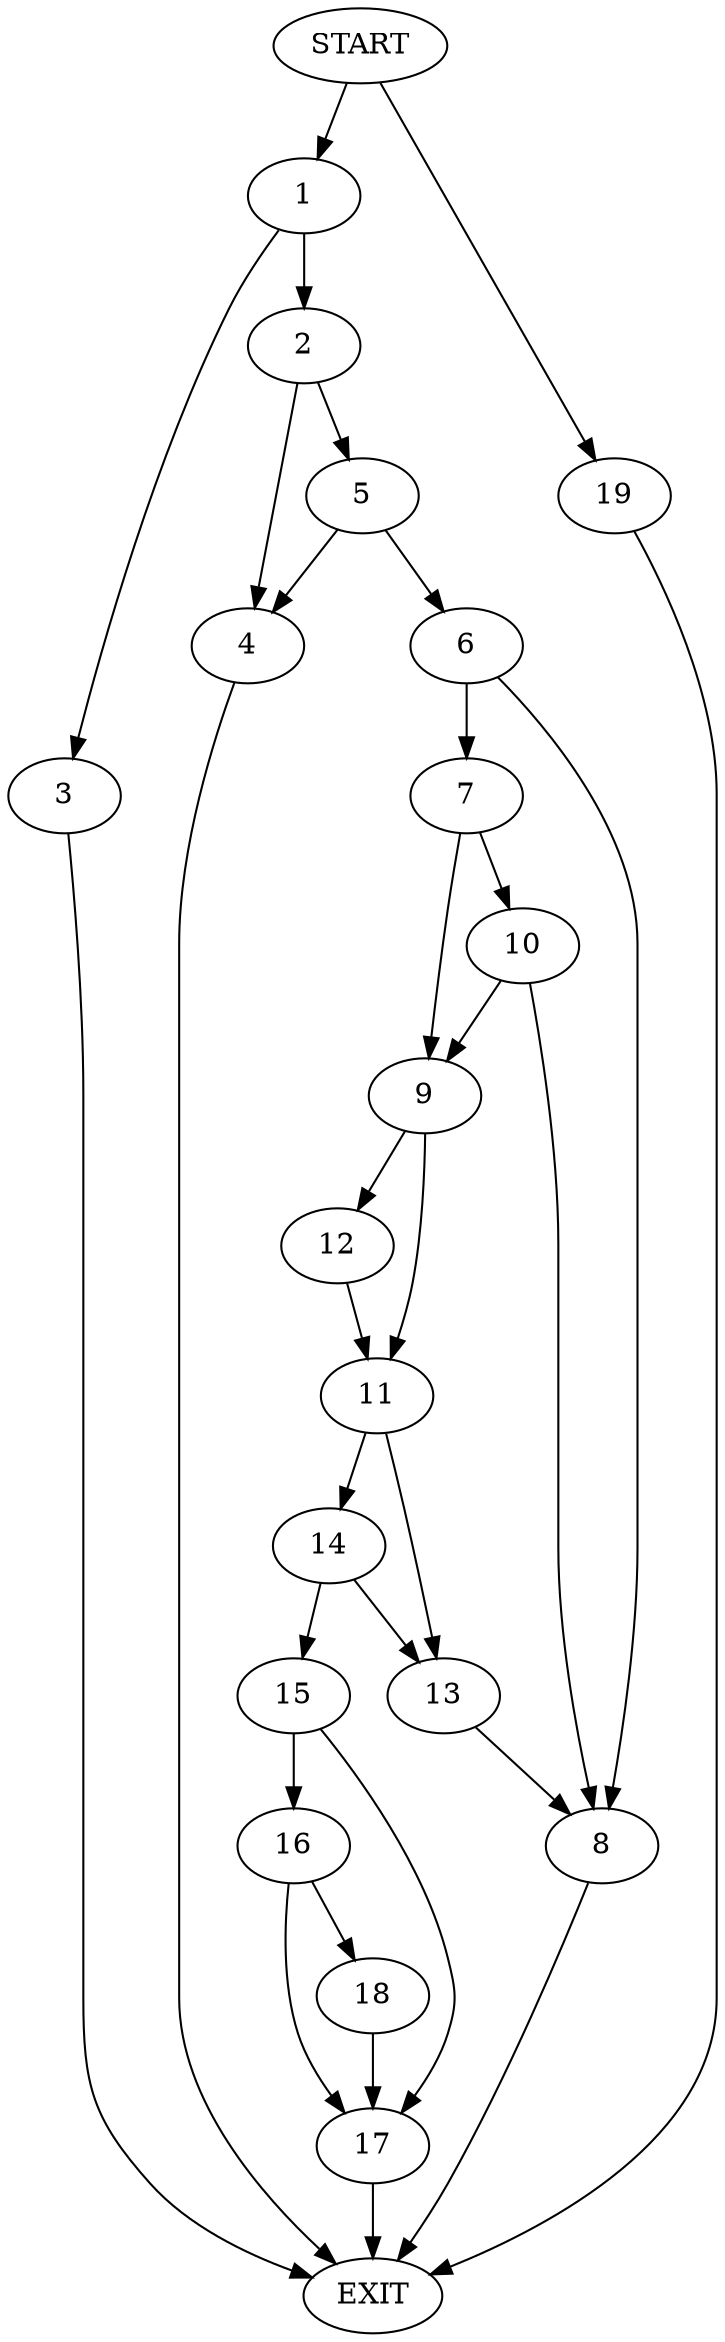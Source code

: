 digraph {
0 [label="START"]
20 [label="EXIT"]
0 -> 1
1 -> 2
1 -> 3
2 -> 4
2 -> 5
3 -> 20
5 -> 4
5 -> 6
4 -> 20
6 -> 7
6 -> 8
8 -> 20
7 -> 9
7 -> 10
9 -> 11
9 -> 12
10 -> 9
10 -> 8
11 -> 13
11 -> 14
12 -> 11
14 -> 15
14 -> 13
13 -> 8
15 -> 16
15 -> 17
16 -> 17
16 -> 18
17 -> 20
18 -> 17
0 -> 19
19 -> 20
}
